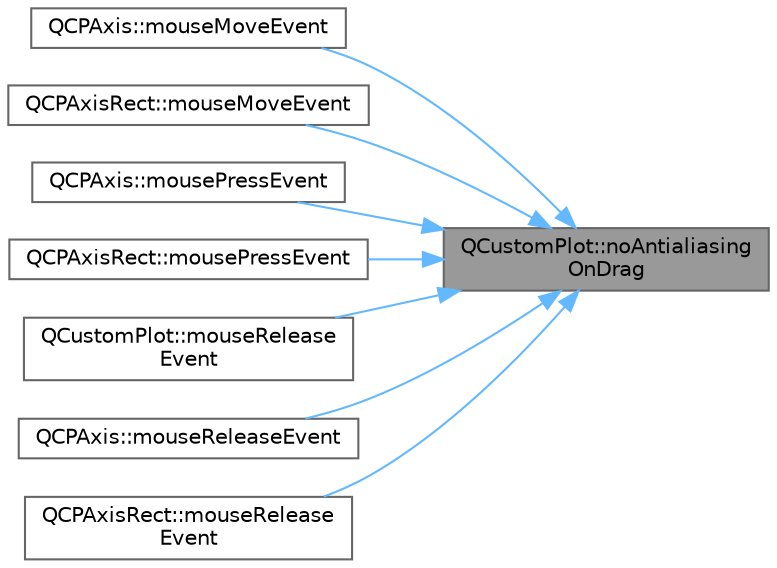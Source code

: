 digraph "QCustomPlot::noAntialiasingOnDrag"
{
 // LATEX_PDF_SIZE
  bgcolor="transparent";
  edge [fontname=Helvetica,fontsize=10,labelfontname=Helvetica,labelfontsize=10];
  node [fontname=Helvetica,fontsize=10,shape=box,height=0.2,width=0.4];
  rankdir="RL";
  Node1 [label="QCustomPlot::noAntialiasing\lOnDrag",height=0.2,width=0.4,color="gray40", fillcolor="grey60", style="filled", fontcolor="black",tooltip=" "];
  Node1 -> Node2 [dir="back",color="steelblue1",style="solid"];
  Node2 [label="QCPAxis::mouseMoveEvent",height=0.2,width=0.4,color="grey40", fillcolor="white", style="filled",URL="$class_q_c_p_axis.html#a2a89a13440eec099fc2327c2672be0cd",tooltip=" "];
  Node1 -> Node3 [dir="back",color="steelblue1",style="solid"];
  Node3 [label="QCPAxisRect::mouseMoveEvent",height=0.2,width=0.4,color="grey40", fillcolor="white", style="filled",URL="$class_q_c_p_axis_rect.html#a9cd27ad8c5cfb49aefd9dbb30def4beb",tooltip=" "];
  Node1 -> Node4 [dir="back",color="steelblue1",style="solid"];
  Node4 [label="QCPAxis::mousePressEvent",height=0.2,width=0.4,color="grey40", fillcolor="white", style="filled",URL="$class_q_c_p_axis.html#ac89c068873ee9197a5d2af715bdc1105",tooltip=" "];
  Node1 -> Node5 [dir="back",color="steelblue1",style="solid"];
  Node5 [label="QCPAxisRect::mousePressEvent",height=0.2,width=0.4,color="grey40", fillcolor="white", style="filled",URL="$class_q_c_p_axis_rect.html#aa9a7c807eaa4666870ac94aa6abc4dde",tooltip=" "];
  Node1 -> Node6 [dir="back",color="steelblue1",style="solid"];
  Node6 [label="QCustomPlot::mouseRelease\lEvent",height=0.2,width=0.4,color="grey40", fillcolor="white", style="filled",URL="$class_q_custom_plot.html#adc24846f52199e5a9bc35c387a6ce68d",tooltip=" "];
  Node1 -> Node7 [dir="back",color="steelblue1",style="solid"];
  Node7 [label="QCPAxis::mouseReleaseEvent",height=0.2,width=0.4,color="grey40", fillcolor="white", style="filled",URL="$class_q_c_p_axis.html#a35663b938ad83e91c0b8e59dbc8c6b18",tooltip=" "];
  Node1 -> Node8 [dir="back",color="steelblue1",style="solid"];
  Node8 [label="QCPAxisRect::mouseRelease\lEvent",height=0.2,width=0.4,color="grey40", fillcolor="white", style="filled",URL="$class_q_c_p_axis_rect.html#a6c89b988d3a0b93c0878f0ebdb5037f4",tooltip=" "];
}
